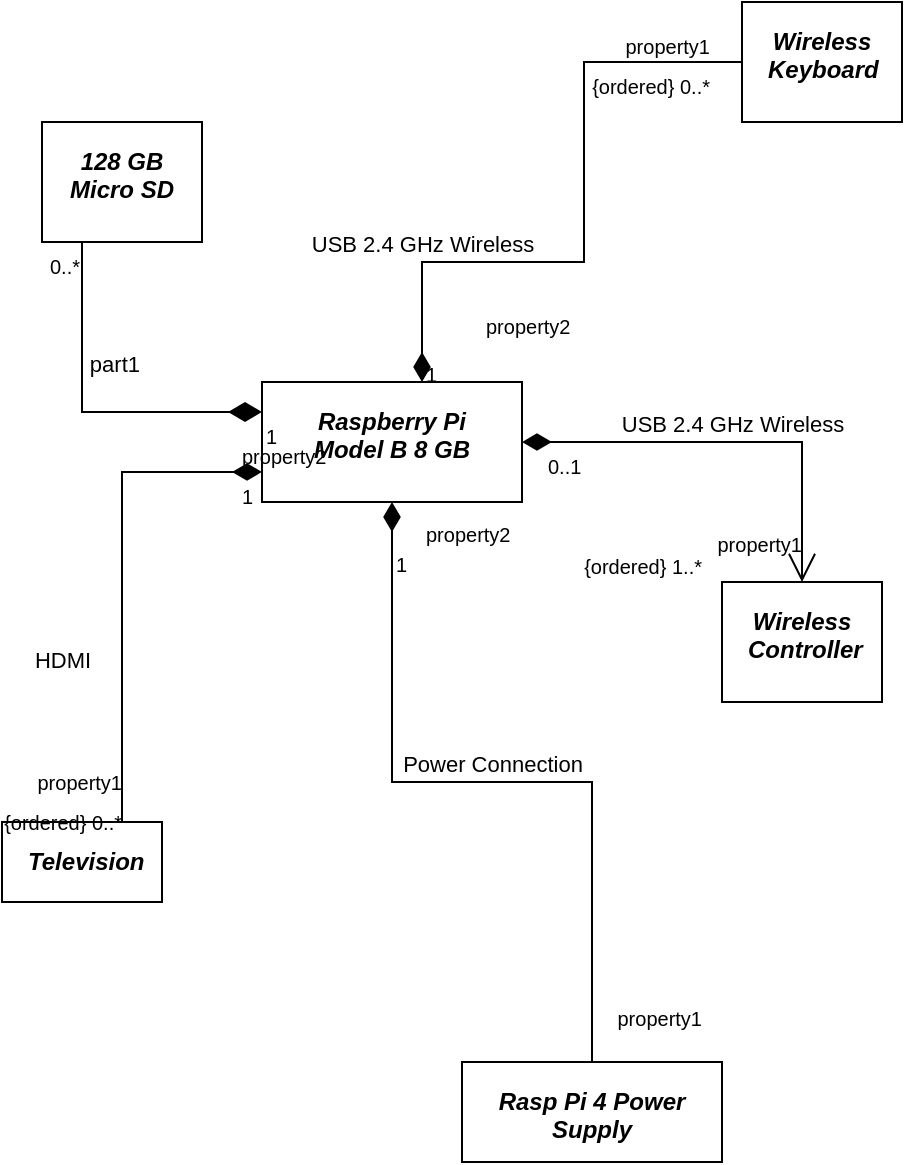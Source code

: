 <mxfile version="21.6.6" type="device">
  <diagram name="Page-1" id="VEE738--ORKi9scVD2ri">
    <mxGraphModel dx="466" dy="811" grid="1" gridSize="10" guides="1" tooltips="1" connect="1" arrows="1" fold="1" page="1" pageScale="1" pageWidth="850" pageHeight="1100" math="0" shadow="0">
      <root>
        <mxCell id="0" />
        <mxCell id="1" parent="0" />
        <mxCell id="TbBKbhGkLjlb8d_9chD9-1" value="&lt;p style=&quot;margin:13px;&quot;&gt;&lt;b&gt;&lt;i&gt;Raspberry Pi Model B 8 GB&lt;/i&gt;&lt;/b&gt;&lt;/p&gt;" style="shape=rect;html=1;overflow=fill;whiteSpace=wrap;align=center;" vertex="1" parent="1">
          <mxGeometry x="140" y="230" width="130" height="60" as="geometry" />
        </mxCell>
        <mxCell id="TbBKbhGkLjlb8d_9chD9-2" value="&lt;p style=&quot;margin:13px;&quot;&gt;&lt;b&gt;&lt;i&gt;Rasp Pi 4 Power Supply&lt;/i&gt;&lt;/b&gt;&lt;/p&gt;" style="shape=rect;html=1;overflow=fill;whiteSpace=wrap;align=center;" vertex="1" parent="1">
          <mxGeometry x="240" y="570" width="130" height="50" as="geometry" />
        </mxCell>
        <mxCell id="TbBKbhGkLjlb8d_9chD9-3" value="Power Connection" style="verticalAlign=bottom;html=1;endArrow=none;edgeStyle=orthogonalEdgeStyle;startFill=1;startSize=12;startArrow=diamondThin;rounded=0;exitX=0.5;exitY=1;exitDx=0;exitDy=0;" edge="1" parent="1" source="TbBKbhGkLjlb8d_9chD9-1" target="TbBKbhGkLjlb8d_9chD9-2">
          <mxGeometry relative="1" as="geometry">
            <mxPoint x="120" y="420" as="sourcePoint" />
            <mxPoint x="370" y="420" as="targetPoint" />
            <mxPoint as="offset" />
          </mxGeometry>
        </mxCell>
        <mxCell id="TbBKbhGkLjlb8d_9chD9-4" value="1" style="resizable=0;html=1;align=left;verticalAlign=top;labelBackgroundColor=none;fontSize=10" connectable="0" vertex="1" parent="TbBKbhGkLjlb8d_9chD9-3">
          <mxGeometry x="-0.9" relative="1" as="geometry" />
        </mxCell>
        <mxCell id="TbBKbhGkLjlb8d_9chD9-5" value="property2" style="resizable=0;html=1;align=left;verticalAlign=bottom;labelBackgroundColor=none;fontSize=10" connectable="0" vertex="1" parent="TbBKbhGkLjlb8d_9chD9-3">
          <mxGeometry x="-0.9" relative="1" as="geometry">
            <mxPoint x="15" y="5" as="offset" />
          </mxGeometry>
        </mxCell>
        <mxCell id="TbBKbhGkLjlb8d_9chD9-7" value="property1" style="resizable=0;html=1;align=right;verticalAlign=bottom;labelBackgroundColor=none;fontSize=10" connectable="0" vertex="1" parent="TbBKbhGkLjlb8d_9chD9-3">
          <mxGeometry x="0.9" relative="1" as="geometry">
            <mxPoint x="55" y="5" as="offset" />
          </mxGeometry>
        </mxCell>
        <mxCell id="TbBKbhGkLjlb8d_9chD9-8" value="&lt;p style=&quot;margin:13px;&quot;&gt;&lt;b&gt;&lt;i&gt;Television&lt;/i&gt;&lt;/b&gt;&lt;/p&gt;" style="shape=rect;html=1;overflow=fill;whiteSpace=wrap;align=center;" vertex="1" parent="1">
          <mxGeometry x="10" y="450" width="80" height="40" as="geometry" />
        </mxCell>
        <mxCell id="TbBKbhGkLjlb8d_9chD9-10" value="&lt;p style=&quot;margin:13px;&quot;&gt;&lt;b&gt;&lt;i&gt;Wireless Keyboard&lt;/i&gt;&lt;/b&gt;&lt;/p&gt;" style="shape=rect;html=1;overflow=fill;whiteSpace=wrap;align=center;" vertex="1" parent="1">
          <mxGeometry x="380" y="40" width="80" height="60" as="geometry" />
        </mxCell>
        <mxCell id="TbBKbhGkLjlb8d_9chD9-11" value="&lt;p style=&quot;margin:13px;&quot;&gt;&lt;b&gt;&lt;i&gt;Wireless Controller&lt;/i&gt;&lt;/b&gt;&lt;/p&gt;" style="shape=rect;html=1;overflow=fill;whiteSpace=wrap;align=center;" vertex="1" parent="1">
          <mxGeometry x="370" y="330" width="80" height="60" as="geometry" />
        </mxCell>
        <mxCell id="TbBKbhGkLjlb8d_9chD9-12" value="&lt;p style=&quot;margin:13px;&quot;&gt;&lt;b&gt;&lt;i&gt;128 GB Micro SD&lt;/i&gt;&lt;/b&gt;&lt;/p&gt;&lt;p style=&quot;margin:13px;&quot;&gt;&lt;b&gt;&lt;i&gt;&lt;br&gt;&lt;/i&gt;&lt;/b&gt;&lt;/p&gt;" style="shape=rect;html=1;overflow=fill;whiteSpace=wrap;align=center;" vertex="1" parent="1">
          <mxGeometry x="30" y="100" width="80" height="60" as="geometry" />
        </mxCell>
        <mxCell id="TbBKbhGkLjlb8d_9chD9-16" value="USB 2.4 GHz Wireless" style="verticalAlign=bottom;html=1;endArrow=open;endSize=12;edgeStyle=orthogonalEdgeStyle;startFill=1;startSize=12;startArrow=diamondThin;rounded=0;" edge="1" parent="1" source="TbBKbhGkLjlb8d_9chD9-1" target="TbBKbhGkLjlb8d_9chD9-11">
          <mxGeometry relative="1" as="geometry">
            <mxPoint x="120" y="420" as="sourcePoint" />
            <mxPoint x="370" y="420" as="targetPoint" />
          </mxGeometry>
        </mxCell>
        <mxCell id="TbBKbhGkLjlb8d_9chD9-17" value="0..1" style="resizable=0;html=1;align=left;verticalAlign=top;labelBackgroundColor=none;fontSize=10" connectable="0" vertex="1" parent="TbBKbhGkLjlb8d_9chD9-16">
          <mxGeometry x="-0.9" relative="1" as="geometry" />
        </mxCell>
        <mxCell id="TbBKbhGkLjlb8d_9chD9-18" value="{ordered} 1..*" style="resizable=0;html=1;align=right;verticalAlign=top;labelBackgroundColor=none;fontSize=10" connectable="0" vertex="1" parent="TbBKbhGkLjlb8d_9chD9-16">
          <mxGeometry x="0.9" relative="1" as="geometry">
            <mxPoint x="-50" y="-10" as="offset" />
          </mxGeometry>
        </mxCell>
        <mxCell id="TbBKbhGkLjlb8d_9chD9-19" value="property1" style="resizable=0;html=1;align=right;verticalAlign=bottom;labelBackgroundColor=none;fontSize=10" connectable="0" vertex="1" parent="TbBKbhGkLjlb8d_9chD9-16">
          <mxGeometry x="0.9" relative="1" as="geometry" />
        </mxCell>
        <mxCell id="TbBKbhGkLjlb8d_9chD9-20" value="USB 2.4 GHz Wireless" style="verticalAlign=bottom;html=1;endArrow=none;edgeStyle=orthogonalEdgeStyle;startFill=1;startSize=12;startArrow=diamondThin;rounded=0;entryX=0;entryY=0.5;entryDx=0;entryDy=0;" edge="1" parent="1" target="TbBKbhGkLjlb8d_9chD9-10">
          <mxGeometry x="-0.625" relative="1" as="geometry">
            <mxPoint x="220" y="230" as="sourcePoint" />
            <mxPoint x="470" y="230" as="targetPoint" />
            <Array as="points">
              <mxPoint x="220" y="170" />
              <mxPoint x="301" y="170" />
              <mxPoint x="301" y="70" />
            </Array>
            <mxPoint as="offset" />
          </mxGeometry>
        </mxCell>
        <mxCell id="TbBKbhGkLjlb8d_9chD9-21" value="1" style="resizable=0;html=1;align=left;verticalAlign=top;labelBackgroundColor=none;fontSize=10" connectable="0" vertex="1" parent="TbBKbhGkLjlb8d_9chD9-20">
          <mxGeometry x="-0.9" relative="1" as="geometry" />
        </mxCell>
        <mxCell id="TbBKbhGkLjlb8d_9chD9-22" value="property2" style="resizable=0;html=1;align=left;verticalAlign=bottom;labelBackgroundColor=none;fontSize=10" connectable="0" vertex="1" parent="TbBKbhGkLjlb8d_9chD9-20">
          <mxGeometry x="-0.9" relative="1" as="geometry">
            <mxPoint x="30" y="-4" as="offset" />
          </mxGeometry>
        </mxCell>
        <mxCell id="TbBKbhGkLjlb8d_9chD9-23" value="{ordered} 0..*" style="resizable=0;html=1;align=right;verticalAlign=top;labelBackgroundColor=none;fontSize=10" connectable="0" vertex="1" parent="TbBKbhGkLjlb8d_9chD9-20">
          <mxGeometry x="0.9" relative="1" as="geometry" />
        </mxCell>
        <mxCell id="TbBKbhGkLjlb8d_9chD9-24" value="property1" style="resizable=0;html=1;align=right;verticalAlign=bottom;labelBackgroundColor=none;fontSize=10" connectable="0" vertex="1" parent="TbBKbhGkLjlb8d_9chD9-20">
          <mxGeometry x="0.9" relative="1" as="geometry" />
        </mxCell>
        <mxCell id="TbBKbhGkLjlb8d_9chD9-25" value="part1" style="align=right;html=1;verticalAlign=bottom;endArrow=none;startArrow=diamondThin;startSize=14;startFill=1;edgeStyle=none;rounded=0;exitX=0;exitY=0.25;exitDx=0;exitDy=0;entryX=0.25;entryY=1;entryDx=0;entryDy=0;" edge="1" parent="1" source="TbBKbhGkLjlb8d_9chD9-1" target="TbBKbhGkLjlb8d_9chD9-12">
          <mxGeometry x="-0.314" y="-15" relative="1" as="geometry">
            <mxPoint x="50" y="180" as="sourcePoint" />
            <mxPoint x="210" y="180" as="targetPoint" />
            <Array as="points">
              <mxPoint x="50" y="245" />
            </Array>
            <mxPoint as="offset" />
          </mxGeometry>
        </mxCell>
        <mxCell id="TbBKbhGkLjlb8d_9chD9-26" value="1" style="resizable=0;html=1;align=left;verticalAlign=top;labelBackgroundColor=none;fontSize=10" connectable="0" vertex="1" parent="TbBKbhGkLjlb8d_9chD9-25">
          <mxGeometry x="-1" relative="1" as="geometry" />
        </mxCell>
        <mxCell id="TbBKbhGkLjlb8d_9chD9-27" value="0..*" style="resizable=0;html=1;align=right;verticalAlign=top;labelBackgroundColor=none;fontSize=10" connectable="0" vertex="1" parent="TbBKbhGkLjlb8d_9chD9-25">
          <mxGeometry x="1" relative="1" as="geometry" />
        </mxCell>
        <mxCell id="TbBKbhGkLjlb8d_9chD9-28" value="HDMI" style="verticalAlign=bottom;html=1;endArrow=none;edgeStyle=orthogonalEdgeStyle;startFill=1;startSize=12;startArrow=diamondThin;rounded=0;exitX=0;exitY=0.75;exitDx=0;exitDy=0;entryX=0.75;entryY=0;entryDx=0;entryDy=0;" edge="1" parent="1" source="TbBKbhGkLjlb8d_9chD9-1" target="TbBKbhGkLjlb8d_9chD9-8">
          <mxGeometry x="0.407" y="-30" relative="1" as="geometry">
            <mxPoint x="80" y="330" as="sourcePoint" />
            <mxPoint x="330" y="330" as="targetPoint" />
            <mxPoint as="offset" />
          </mxGeometry>
        </mxCell>
        <mxCell id="TbBKbhGkLjlb8d_9chD9-29" value="1" style="resizable=0;html=1;align=left;verticalAlign=top;labelBackgroundColor=none;fontSize=10" connectable="0" vertex="1" parent="TbBKbhGkLjlb8d_9chD9-28">
          <mxGeometry x="-0.9" relative="1" as="geometry" />
        </mxCell>
        <mxCell id="TbBKbhGkLjlb8d_9chD9-30" value="property2" style="resizable=0;html=1;align=left;verticalAlign=bottom;labelBackgroundColor=none;fontSize=10" connectable="0" vertex="1" parent="TbBKbhGkLjlb8d_9chD9-28">
          <mxGeometry x="-0.9" relative="1" as="geometry" />
        </mxCell>
        <mxCell id="TbBKbhGkLjlb8d_9chD9-31" value="{ordered} 0..*" style="resizable=0;html=1;align=right;verticalAlign=top;labelBackgroundColor=none;fontSize=10" connectable="0" vertex="1" parent="TbBKbhGkLjlb8d_9chD9-28">
          <mxGeometry x="0.9" relative="1" as="geometry" />
        </mxCell>
        <mxCell id="TbBKbhGkLjlb8d_9chD9-32" value="property1" style="resizable=0;html=1;align=right;verticalAlign=bottom;labelBackgroundColor=none;fontSize=10" connectable="0" vertex="1" parent="TbBKbhGkLjlb8d_9chD9-28">
          <mxGeometry x="0.9" relative="1" as="geometry" />
        </mxCell>
      </root>
    </mxGraphModel>
  </diagram>
</mxfile>
